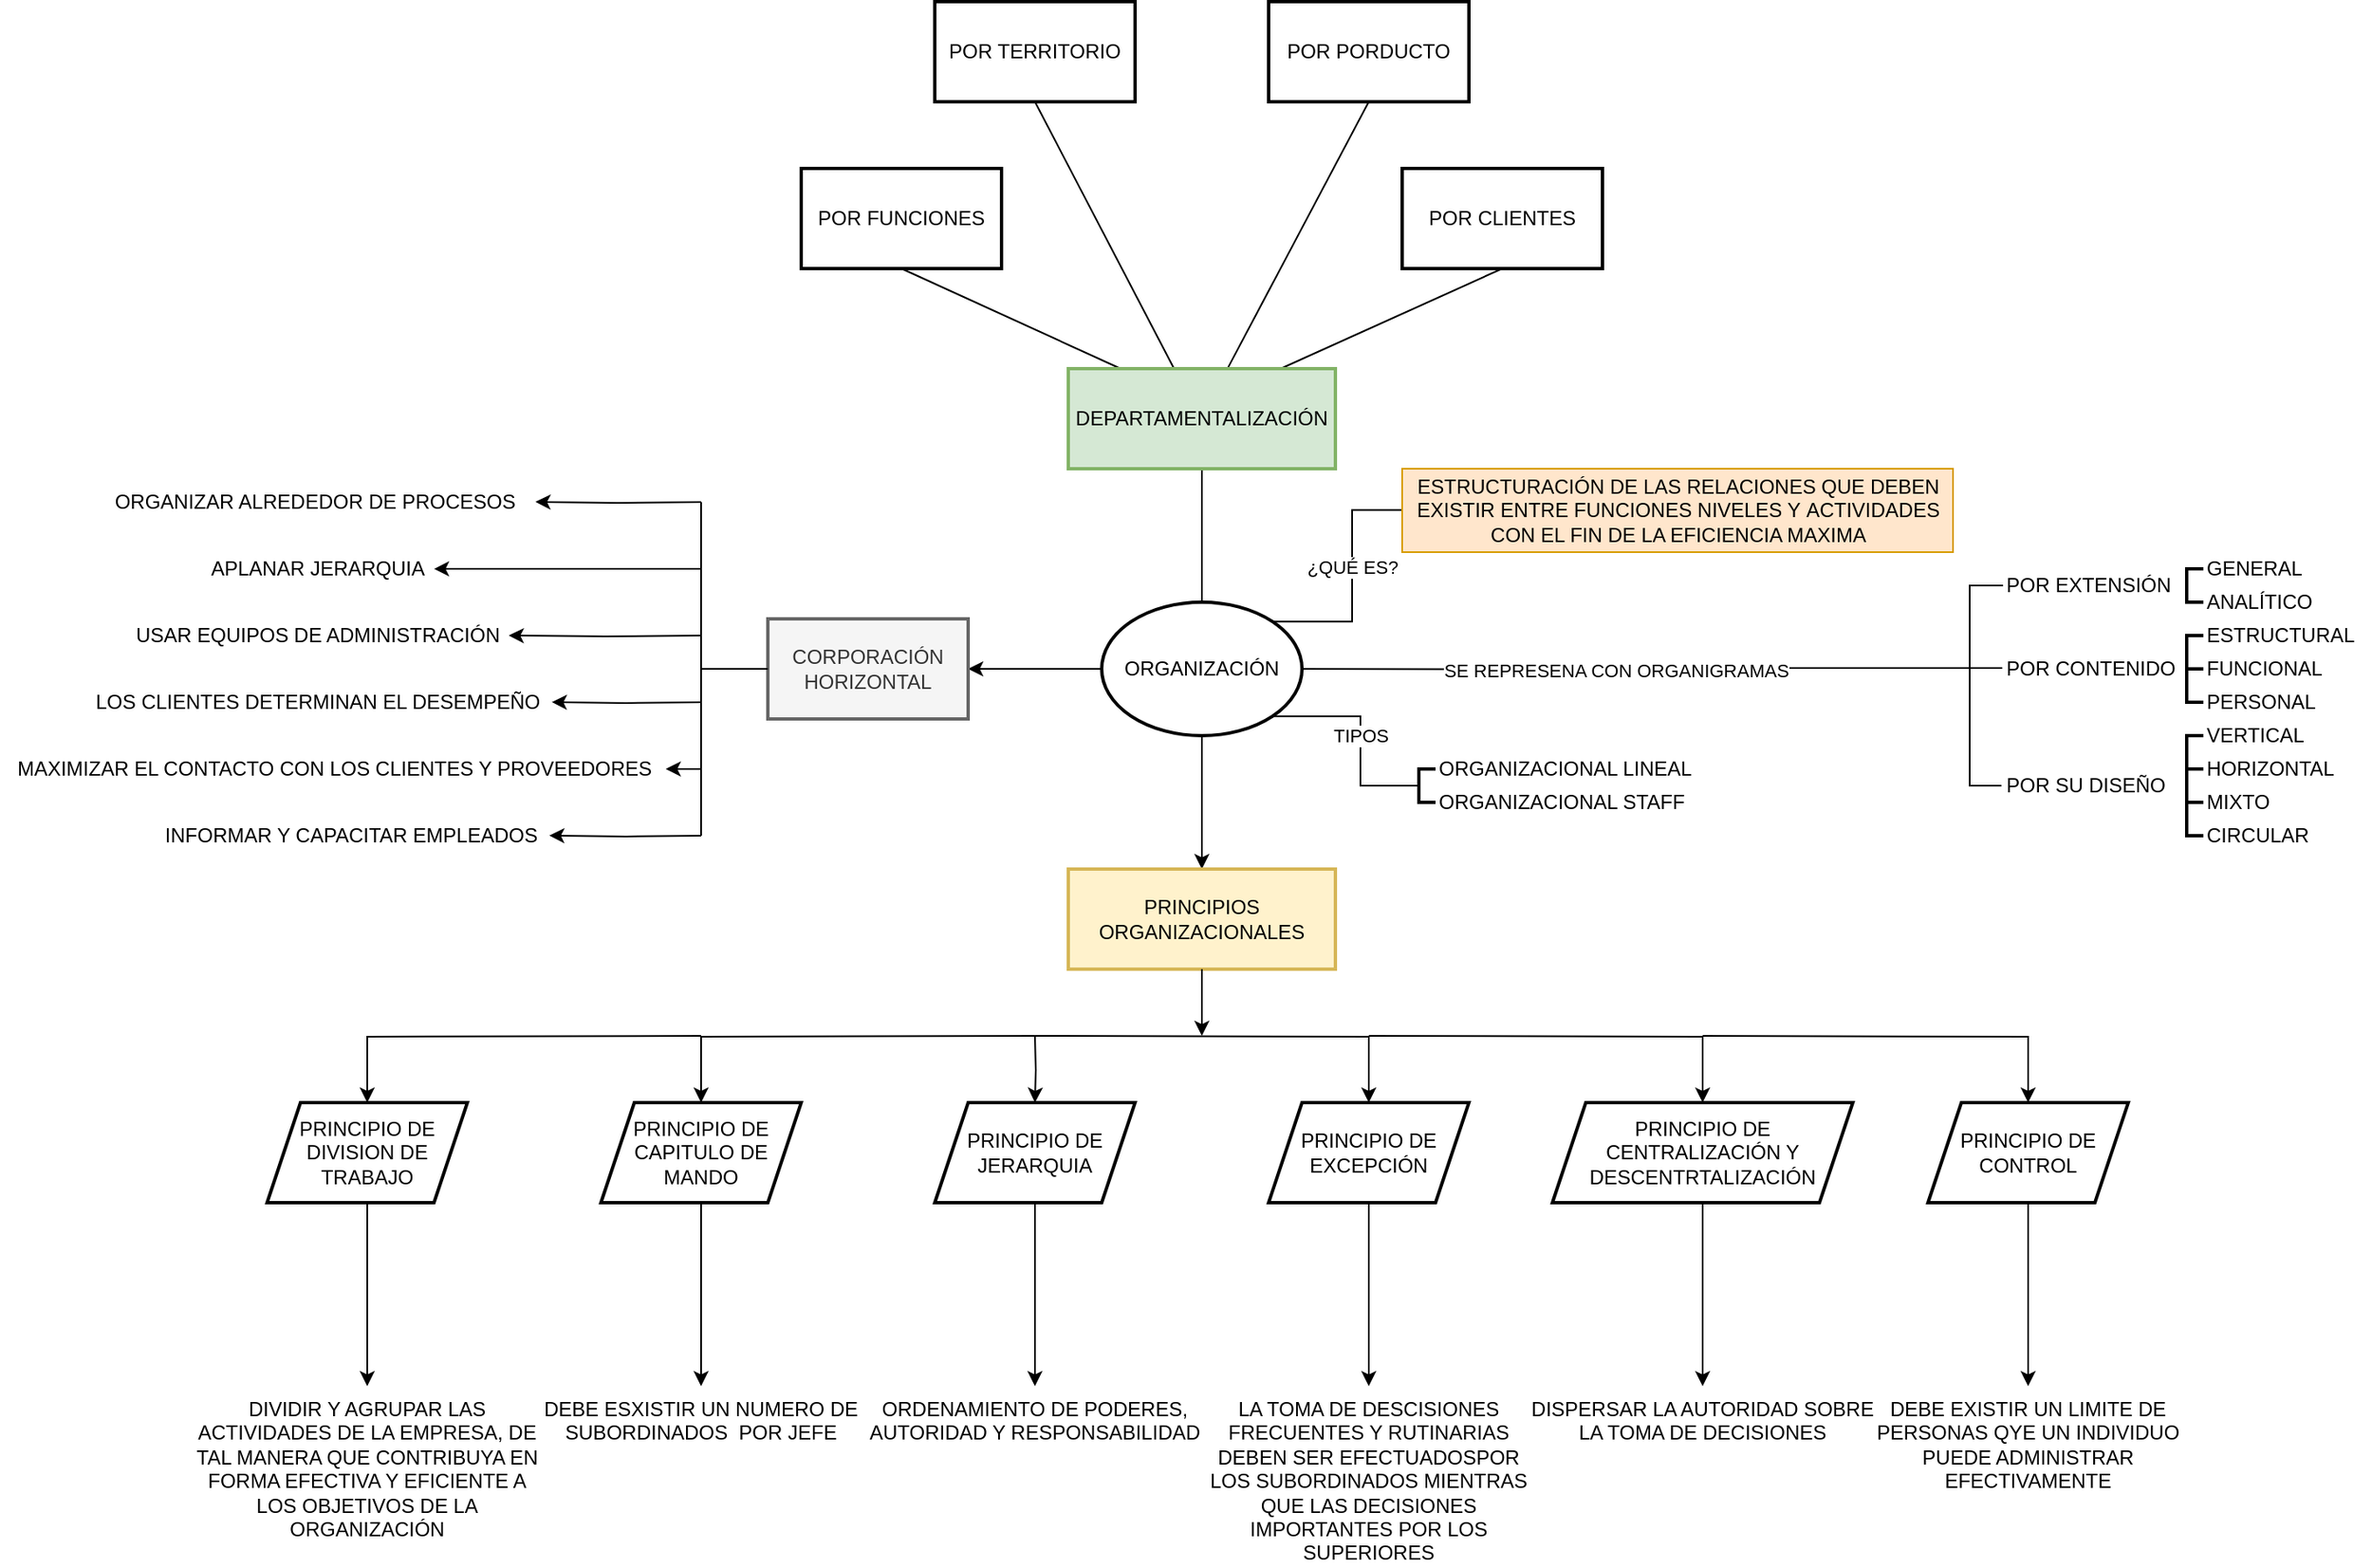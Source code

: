 <mxfile version="17.2.4" type="device"><diagram id="qChoma2xD2ARtEHoAhxp" name="Page-1"><mxGraphModel dx="2297" dy="2022" grid="1" gridSize="10" guides="1" tooltips="1" connect="1" arrows="1" fold="1" page="1" pageScale="1" pageWidth="850" pageHeight="1100" math="0" shadow="0"><root><mxCell id="0"/><mxCell id="1" parent="0"/><mxCell id="bBhGJapWmwivbdk2qNQ0-3" value="" style="edgeStyle=orthogonalEdgeStyle;rounded=0;orthogonalLoop=1;jettySize=auto;html=1;" edge="1" parent="1" source="bBhGJapWmwivbdk2qNQ0-1" target="bBhGJapWmwivbdk2qNQ0-2"><mxGeometry relative="1" as="geometry"/></mxCell><mxCell id="bBhGJapWmwivbdk2qNQ0-35" value="" style="edgeStyle=orthogonalEdgeStyle;rounded=0;orthogonalLoop=1;jettySize=auto;html=1;" edge="1" parent="1" source="bBhGJapWmwivbdk2qNQ0-1" target="bBhGJapWmwivbdk2qNQ0-34"><mxGeometry relative="1" as="geometry"/></mxCell><mxCell id="bBhGJapWmwivbdk2qNQ0-55" value="" style="edgeStyle=orthogonalEdgeStyle;rounded=0;orthogonalLoop=1;jettySize=auto;html=1;endArrow=none;endFill=0;" edge="1" parent="1" source="bBhGJapWmwivbdk2qNQ0-1" target="bBhGJapWmwivbdk2qNQ0-54"><mxGeometry relative="1" as="geometry"/></mxCell><mxCell id="bBhGJapWmwivbdk2qNQ0-64" style="edgeStyle=orthogonalEdgeStyle;rounded=0;orthogonalLoop=1;jettySize=auto;html=1;exitX=0.855;exitY=0.145;exitDx=0;exitDy=0;exitPerimeter=0;endArrow=none;endFill=0;entryX=-0.001;entryY=0.496;entryDx=0;entryDy=0;entryPerimeter=0;" edge="1" parent="1" source="bBhGJapWmwivbdk2qNQ0-1" target="bBhGJapWmwivbdk2qNQ0-66"><mxGeometry relative="1" as="geometry"><mxPoint x="640" y="200" as="targetPoint"/></mxGeometry></mxCell><mxCell id="bBhGJapWmwivbdk2qNQ0-65" value="¿QUÉ ES?" style="edgeLabel;html=1;align=center;verticalAlign=middle;resizable=0;points=[];" vertex="1" connectable="0" parent="bBhGJapWmwivbdk2qNQ0-64"><mxGeometry x="-0.28" y="-3" relative="1" as="geometry"><mxPoint x="-3" y="-28" as="offset"/></mxGeometry></mxCell><mxCell id="bBhGJapWmwivbdk2qNQ0-68" value="" style="edgeStyle=orthogonalEdgeStyle;rounded=0;orthogonalLoop=1;jettySize=auto;html=1;endArrow=none;endFill=0;entryX=-0.004;entryY=0.475;entryDx=0;entryDy=0;entryPerimeter=0;" edge="1" parent="1" target="bBhGJapWmwivbdk2qNQ0-72"><mxGeometry relative="1" as="geometry"><mxPoint x="580" y="280" as="sourcePoint"/><mxPoint x="930" y="280" as="targetPoint"/></mxGeometry></mxCell><mxCell id="bBhGJapWmwivbdk2qNQ0-69" value="SE REPRESENA CON ORGANIGRAMAS" style="edgeLabel;html=1;align=center;verticalAlign=middle;resizable=0;points=[];" vertex="1" connectable="0" parent="bBhGJapWmwivbdk2qNQ0-68"><mxGeometry x="-0.279" relative="1" as="geometry"><mxPoint x="36" as="offset"/></mxGeometry></mxCell><mxCell id="bBhGJapWmwivbdk2qNQ0-91" style="edgeStyle=orthogonalEdgeStyle;rounded=0;orthogonalLoop=1;jettySize=auto;html=1;exitX=0.855;exitY=0.855;exitDx=0;exitDy=0;exitPerimeter=0;endArrow=none;endFill=0;strokeWidth=1;entryX=0;entryY=0.5;entryDx=0;entryDy=0;entryPerimeter=0;" edge="1" parent="1" source="bBhGJapWmwivbdk2qNQ0-1" target="bBhGJapWmwivbdk2qNQ0-97"><mxGeometry relative="1" as="geometry"><mxPoint x="640" y="380" as="targetPoint"/></mxGeometry></mxCell><mxCell id="bBhGJapWmwivbdk2qNQ0-98" value="TIPOS" style="edgeLabel;html=1;align=center;verticalAlign=middle;resizable=0;points=[];" vertex="1" connectable="0" parent="bBhGJapWmwivbdk2qNQ0-91"><mxGeometry x="-0.013" relative="1" as="geometry"><mxPoint as="offset"/></mxGeometry></mxCell><mxCell id="bBhGJapWmwivbdk2qNQ0-1" value="ORGANIZACIÓN" style="strokeWidth=2;html=1;shape=mxgraph.flowchart.start_1;whiteSpace=wrap;" vertex="1" parent="1"><mxGeometry x="460" y="240" width="120" height="80" as="geometry"/></mxCell><mxCell id="bBhGJapWmwivbdk2qNQ0-2" value="PRINCIPIOS ORGANIZACIONALES" style="whiteSpace=wrap;html=1;strokeWidth=2;fillColor=#fff2cc;strokeColor=#d6b656;" vertex="1" parent="1"><mxGeometry x="440" y="400" width="160" height="60" as="geometry"/></mxCell><mxCell id="bBhGJapWmwivbdk2qNQ0-7" value="" style="edgeStyle=orthogonalEdgeStyle;rounded=0;orthogonalLoop=1;jettySize=auto;html=1;entryX=0.5;entryY=0;entryDx=0;entryDy=0;" edge="1" parent="1" source="bBhGJapWmwivbdk2qNQ0-4" target="bBhGJapWmwivbdk2qNQ0-8"><mxGeometry relative="1" as="geometry"><mxPoint x="420" y="720" as="targetPoint"/></mxGeometry></mxCell><mxCell id="bBhGJapWmwivbdk2qNQ0-4" value="PRINCIPIO DE JERARQUIA" style="shape=parallelogram;perimeter=parallelogramPerimeter;whiteSpace=wrap;html=1;fixedSize=1;strokeWidth=2;" vertex="1" parent="1"><mxGeometry x="360" y="540" width="120" height="60" as="geometry"/></mxCell><mxCell id="bBhGJapWmwivbdk2qNQ0-8" value="&lt;div&gt;&lt;span style=&quot;font-family: &amp;#34;helvetica&amp;#34;&quot;&gt;ORDENAMIENTO DE PODERES,&lt;/span&gt;&lt;/div&gt;&lt;span style=&quot;color: rgb(0 , 0 , 0) ; font-family: &amp;#34;helvetica&amp;#34; ; font-size: 12px ; font-style: normal ; font-weight: 400 ; letter-spacing: normal ; text-indent: 0px ; text-transform: none ; word-spacing: 0px ; background-color: rgb(248 , 249 , 250) ; display: inline ; float: none&quot;&gt;&lt;div&gt;AUTORIDAD Y RESPONSABILIDAD&lt;/div&gt;&lt;/span&gt;" style="text;whiteSpace=wrap;html=1;align=center;" vertex="1" parent="1"><mxGeometry x="315" y="710" width="210" height="40" as="geometry"/></mxCell><mxCell id="bBhGJapWmwivbdk2qNQ0-9" value="" style="edgeStyle=orthogonalEdgeStyle;rounded=0;orthogonalLoop=1;jettySize=auto;html=1;entryX=0.5;entryY=0;entryDx=0;entryDy=0;" edge="1" parent="1" source="bBhGJapWmwivbdk2qNQ0-10" target="bBhGJapWmwivbdk2qNQ0-11"><mxGeometry relative="1" as="geometry"><mxPoint x="215" y="720" as="targetPoint"/></mxGeometry></mxCell><mxCell id="bBhGJapWmwivbdk2qNQ0-10" value="PRINCIPIO DE CAPITULO DE MANDO" style="shape=parallelogram;perimeter=parallelogramPerimeter;whiteSpace=wrap;html=1;fixedSize=1;strokeWidth=2;" vertex="1" parent="1"><mxGeometry x="160" y="540" width="120" height="60" as="geometry"/></mxCell><mxCell id="bBhGJapWmwivbdk2qNQ0-11" value="&lt;div&gt;&lt;span&gt;&lt;font face=&quot;helvetica&quot;&gt;DEBE ESXISTIR UN NUMERO DE SUBORDINADOS&amp;nbsp; POR JEFE&lt;/font&gt;&lt;/span&gt;&lt;/div&gt;" style="text;whiteSpace=wrap;html=1;align=center;" vertex="1" parent="1"><mxGeometry x="115" y="710" width="210" height="40" as="geometry"/></mxCell><mxCell id="bBhGJapWmwivbdk2qNQ0-12" value="" style="edgeStyle=orthogonalEdgeStyle;rounded=0;orthogonalLoop=1;jettySize=auto;html=1;entryX=0.5;entryY=0;entryDx=0;entryDy=0;" edge="1" parent="1" target="bBhGJapWmwivbdk2qNQ0-10"><mxGeometry relative="1" as="geometry"><mxPoint x="420" y="500" as="sourcePoint"/><mxPoint x="430" y="550" as="targetPoint"/></mxGeometry></mxCell><mxCell id="bBhGJapWmwivbdk2qNQ0-13" value="" style="edgeStyle=orthogonalEdgeStyle;rounded=0;orthogonalLoop=1;jettySize=auto;html=1;entryX=0.5;entryY=0;entryDx=0;entryDy=0;" edge="1" parent="1" source="bBhGJapWmwivbdk2qNQ0-14" target="bBhGJapWmwivbdk2qNQ0-15"><mxGeometry relative="1" as="geometry"><mxPoint x="25" y="720" as="targetPoint"/></mxGeometry></mxCell><mxCell id="bBhGJapWmwivbdk2qNQ0-14" value="PRINCIPIO DE DIVISION DE TRABAJO" style="shape=parallelogram;perimeter=parallelogramPerimeter;whiteSpace=wrap;html=1;fixedSize=1;strokeWidth=2;" vertex="1" parent="1"><mxGeometry x="-40" y="540" width="120" height="60" as="geometry"/></mxCell><mxCell id="bBhGJapWmwivbdk2qNQ0-15" value="&lt;div&gt;&lt;span&gt;&lt;font face=&quot;helvetica&quot;&gt;DIVIDIR Y AGRUPAR LAS ACTIVIDADES DE LA EMPRESA, DE TAL MANERA QUE CONTRIBUYA EN FORMA EFECTIVA Y EFICIENTE A LOS OBJETIVOS DE LA ORGANIZACIÓN&lt;/font&gt;&lt;/span&gt;&lt;/div&gt;" style="text;whiteSpace=wrap;html=1;align=center;" vertex="1" parent="1"><mxGeometry x="-85" y="710" width="210" height="40" as="geometry"/></mxCell><mxCell id="bBhGJapWmwivbdk2qNQ0-16" value="" style="edgeStyle=orthogonalEdgeStyle;rounded=0;orthogonalLoop=1;jettySize=auto;html=1;entryX=0.5;entryY=0;entryDx=0;entryDy=0;" edge="1" parent="1" target="bBhGJapWmwivbdk2qNQ0-14"><mxGeometry relative="1" as="geometry"><mxPoint x="220" y="500" as="sourcePoint"/><mxPoint x="220" y="550" as="targetPoint"/></mxGeometry></mxCell><mxCell id="bBhGJapWmwivbdk2qNQ0-19" value="" style="edgeStyle=orthogonalEdgeStyle;rounded=0;orthogonalLoop=1;jettySize=auto;html=1;entryX=0.5;entryY=0;entryDx=0;entryDy=0;" edge="1" parent="1" target="bBhGJapWmwivbdk2qNQ0-21"><mxGeometry relative="1" as="geometry"><mxPoint x="420" y="500" as="sourcePoint"/><mxPoint x="585" y="540.0" as="targetPoint"/></mxGeometry></mxCell><mxCell id="bBhGJapWmwivbdk2qNQ0-20" value="" style="edgeStyle=orthogonalEdgeStyle;rounded=0;orthogonalLoop=1;jettySize=auto;html=1;entryX=0.5;entryY=0;entryDx=0;entryDy=0;" edge="1" parent="1" source="bBhGJapWmwivbdk2qNQ0-21" target="bBhGJapWmwivbdk2qNQ0-22"><mxGeometry relative="1" as="geometry"><mxPoint x="620" y="720" as="targetPoint"/></mxGeometry></mxCell><mxCell id="bBhGJapWmwivbdk2qNQ0-21" value="PRINCIPIO DE EXCEPCIÓN" style="shape=parallelogram;perimeter=parallelogramPerimeter;whiteSpace=wrap;html=1;fixedSize=1;strokeWidth=2;" vertex="1" parent="1"><mxGeometry x="560" y="540" width="120" height="60" as="geometry"/></mxCell><mxCell id="bBhGJapWmwivbdk2qNQ0-22" value="&lt;div&gt;&lt;span&gt;&lt;font face=&quot;helvetica&quot;&gt;LA TOMA DE DESCISIONES FRECUENTES Y RUTINARIAS DEBEN SER EFECTUADOSPOR LOS SUBORDINADOS MIENTRAS QUE LAS DECISIONES IMPORTANTES POR LOS SUPERIORES&lt;/font&gt;&lt;/span&gt;&lt;/div&gt;" style="text;whiteSpace=wrap;html=1;align=center;" vertex="1" parent="1"><mxGeometry x="515" y="710" width="210" height="40" as="geometry"/></mxCell><mxCell id="bBhGJapWmwivbdk2qNQ0-23" value="" style="edgeStyle=orthogonalEdgeStyle;rounded=0;orthogonalLoop=1;jettySize=auto;html=1;entryX=0.5;entryY=0;entryDx=0;entryDy=0;" edge="1" parent="1" source="bBhGJapWmwivbdk2qNQ0-24" target="bBhGJapWmwivbdk2qNQ0-25"><mxGeometry relative="1" as="geometry"><mxPoint x="825" y="720" as="targetPoint"/></mxGeometry></mxCell><mxCell id="bBhGJapWmwivbdk2qNQ0-24" value="PRINCIPIO DE CENTRALIZACIÓN Y DESCENTRTALIZACIÓN" style="shape=parallelogram;perimeter=parallelogramPerimeter;whiteSpace=wrap;html=1;fixedSize=1;strokeWidth=2;" vertex="1" parent="1"><mxGeometry x="730" y="540" width="180" height="60" as="geometry"/></mxCell><mxCell id="bBhGJapWmwivbdk2qNQ0-25" value="&lt;div&gt;&lt;span&gt;&lt;font face=&quot;helvetica&quot;&gt;DISPERSAR LA AUTORIDAD SOBRE LA TOMA DE DECISIONES&lt;/font&gt;&lt;/span&gt;&lt;/div&gt;" style="text;whiteSpace=wrap;html=1;align=center;" vertex="1" parent="1"><mxGeometry x="715" y="710" width="210" height="40" as="geometry"/></mxCell><mxCell id="bBhGJapWmwivbdk2qNQ0-26" value="" style="edgeStyle=orthogonalEdgeStyle;rounded=0;orthogonalLoop=1;jettySize=auto;html=1;entryX=0.5;entryY=0;entryDx=0;entryDy=0;" edge="1" parent="1" target="bBhGJapWmwivbdk2qNQ0-24"><mxGeometry relative="1" as="geometry"><mxPoint x="620" y="500" as="sourcePoint"/><mxPoint x="630" y="550.0" as="targetPoint"/></mxGeometry></mxCell><mxCell id="bBhGJapWmwivbdk2qNQ0-28" value="" style="edgeStyle=orthogonalEdgeStyle;rounded=0;orthogonalLoop=1;jettySize=auto;html=1;entryX=0.5;entryY=0;entryDx=0;entryDy=0;" edge="1" parent="1" source="bBhGJapWmwivbdk2qNQ0-29" target="bBhGJapWmwivbdk2qNQ0-30"><mxGeometry relative="1" as="geometry"><mxPoint x="1015" y="720" as="targetPoint"/></mxGeometry></mxCell><mxCell id="bBhGJapWmwivbdk2qNQ0-29" value="PRINCIPIO DE CONTROL" style="shape=parallelogram;perimeter=parallelogramPerimeter;whiteSpace=wrap;html=1;fixedSize=1;strokeWidth=2;" vertex="1" parent="1"><mxGeometry x="955" y="540" width="120" height="60" as="geometry"/></mxCell><mxCell id="bBhGJapWmwivbdk2qNQ0-30" value="&lt;div&gt;&lt;font face=&quot;helvetica&quot;&gt;DEBE EXISTIR UN LIMITE DE PERSONAS QYE UN INDIVIDUO PUEDE ADMINISTRAR EFECTIVAMENTE&lt;/font&gt;&lt;/div&gt;" style="text;whiteSpace=wrap;html=1;align=center;" vertex="1" parent="1"><mxGeometry x="910" y="710" width="210" height="40" as="geometry"/></mxCell><mxCell id="bBhGJapWmwivbdk2qNQ0-31" value="" style="edgeStyle=orthogonalEdgeStyle;rounded=0;orthogonalLoop=1;jettySize=auto;html=1;entryX=0.5;entryY=0;entryDx=0;entryDy=0;" edge="1" parent="1" target="bBhGJapWmwivbdk2qNQ0-29"><mxGeometry relative="1" as="geometry"><mxPoint x="820" y="500" as="sourcePoint"/><mxPoint x="830" y="550" as="targetPoint"/></mxGeometry></mxCell><mxCell id="bBhGJapWmwivbdk2qNQ0-32" value="" style="edgeStyle=orthogonalEdgeStyle;rounded=0;orthogonalLoop=1;jettySize=auto;html=1;" edge="1" parent="1"><mxGeometry relative="1" as="geometry"><mxPoint x="420" y="500" as="sourcePoint"/><mxPoint x="420" y="540" as="targetPoint"/></mxGeometry></mxCell><mxCell id="bBhGJapWmwivbdk2qNQ0-33" value="" style="edgeStyle=orthogonalEdgeStyle;rounded=0;orthogonalLoop=1;jettySize=auto;html=1;exitX=0.5;exitY=1;exitDx=0;exitDy=0;" edge="1" parent="1" source="bBhGJapWmwivbdk2qNQ0-2"><mxGeometry relative="1" as="geometry"><mxPoint x="430" y="470" as="sourcePoint"/><mxPoint x="520" y="500" as="targetPoint"/></mxGeometry></mxCell><mxCell id="bBhGJapWmwivbdk2qNQ0-34" value="CORPORACIÓN HORIZONTAL" style="whiteSpace=wrap;html=1;strokeWidth=2;fillColor=#f5f5f5;fontColor=#333333;strokeColor=#666666;" vertex="1" parent="1"><mxGeometry x="260" y="250" width="120" height="60" as="geometry"/></mxCell><mxCell id="bBhGJapWmwivbdk2qNQ0-36" value="" style="edgeStyle=orthogonalEdgeStyle;rounded=0;orthogonalLoop=1;jettySize=auto;html=1;entryX=1;entryY=0.502;entryDx=0;entryDy=0;entryPerimeter=0;" edge="1" parent="1" target="bBhGJapWmwivbdk2qNQ0-44"><mxGeometry relative="1" as="geometry"><mxPoint x="220" y="220" as="sourcePoint"/><mxPoint x="70.067" y="150.067" as="targetPoint"/><Array as="points"><mxPoint x="220" y="220"/><mxPoint x="220" y="220"/></Array></mxGeometry></mxCell><mxCell id="bBhGJapWmwivbdk2qNQ0-37" value="" style="edgeStyle=orthogonalEdgeStyle;rounded=0;orthogonalLoop=1;jettySize=auto;html=1;entryX=1.003;entryY=0.493;entryDx=0;entryDy=0;entryPerimeter=0;" edge="1" parent="1" target="bBhGJapWmwivbdk2qNQ0-43"><mxGeometry relative="1" as="geometry"><mxPoint x="220" y="180" as="sourcePoint"/><mxPoint x="-129.933" y="150.067" as="targetPoint"/></mxGeometry></mxCell><mxCell id="bBhGJapWmwivbdk2qNQ0-41" value="" style="edgeStyle=orthogonalEdgeStyle;rounded=0;orthogonalLoop=1;jettySize=auto;html=1;entryX=0.999;entryY=0.5;entryDx=0;entryDy=0;entryPerimeter=0;" edge="1" parent="1" target="bBhGJapWmwivbdk2qNQ0-46"><mxGeometry relative="1" as="geometry"><mxPoint x="220" y="260" as="sourcePoint"/><mxPoint x="272.667" y="150" as="targetPoint"/></mxGeometry></mxCell><mxCell id="bBhGJapWmwivbdk2qNQ0-42" value="" style="edgeStyle=orthogonalEdgeStyle;rounded=0;orthogonalLoop=1;jettySize=auto;html=1;exitX=0;exitY=0.5;exitDx=0;exitDy=0;endArrow=none;endFill=0;" edge="1" parent="1" source="bBhGJapWmwivbdk2qNQ0-34"><mxGeometry relative="1" as="geometry"><mxPoint x="250" y="280" as="sourcePoint"/><mxPoint x="220" y="280" as="targetPoint"/></mxGeometry></mxCell><mxCell id="bBhGJapWmwivbdk2qNQ0-43" value="ORGANIZAR ALREDEDOR DE PROCESOS&amp;nbsp;" style="text;html=1;align=center;verticalAlign=middle;resizable=0;points=[];autosize=1;strokeColor=none;fillColor=none;" vertex="1" parent="1"><mxGeometry x="-140" y="170" width="260" height="20" as="geometry"/></mxCell><mxCell id="bBhGJapWmwivbdk2qNQ0-44" value="APLANAR JERARQUIA" style="text;html=1;align=center;verticalAlign=middle;resizable=0;points=[];autosize=1;strokeColor=none;fillColor=none;" vertex="1" parent="1"><mxGeometry x="-80" y="210" width="140" height="20" as="geometry"/></mxCell><mxCell id="bBhGJapWmwivbdk2qNQ0-46" value="USAR EQUIPOS DE ADMINISTRACIÓN" style="text;html=1;align=center;verticalAlign=middle;resizable=0;points=[];autosize=1;strokeColor=none;fillColor=none;" vertex="1" parent="1"><mxGeometry x="-125" y="250" width="230" height="20" as="geometry"/></mxCell><mxCell id="bBhGJapWmwivbdk2qNQ0-47" value="LOS CLIENTES DETERMINAN EL DESEMPEÑO" style="text;html=1;align=center;verticalAlign=middle;resizable=0;points=[];autosize=1;strokeColor=none;fillColor=none;" vertex="1" parent="1"><mxGeometry x="-150" y="290" width="280" height="20" as="geometry"/></mxCell><mxCell id="bBhGJapWmwivbdk2qNQ0-48" value="MAXIMIZAR EL CONTACTO CON LOS CLIENTES Y PROVEEDORES" style="text;html=1;align=center;verticalAlign=middle;resizable=0;points=[];autosize=1;strokeColor=none;fillColor=none;" vertex="1" parent="1"><mxGeometry x="-200" y="330" width="400" height="20" as="geometry"/></mxCell><mxCell id="bBhGJapWmwivbdk2qNQ0-49" value="INFORMAR Y CAPACITAR EMPLEADOS" style="text;html=1;align=center;verticalAlign=middle;resizable=0;points=[];autosize=1;strokeColor=none;fillColor=none;" vertex="1" parent="1"><mxGeometry x="-110" y="370" width="240" height="20" as="geometry"/></mxCell><mxCell id="bBhGJapWmwivbdk2qNQ0-50" value="" style="edgeStyle=orthogonalEdgeStyle;rounded=0;orthogonalLoop=1;jettySize=auto;html=1;entryX=0.996;entryY=0.495;entryDx=0;entryDy=0;entryPerimeter=0;" edge="1" parent="1" target="bBhGJapWmwivbdk2qNQ0-49"><mxGeometry relative="1" as="geometry"><mxPoint x="220" y="380" as="sourcePoint"/><mxPoint x="140" y="370" as="targetPoint"/></mxGeometry></mxCell><mxCell id="bBhGJapWmwivbdk2qNQ0-51" value="" style="edgeStyle=orthogonalEdgeStyle;rounded=0;orthogonalLoop=1;jettySize=auto;html=1;entryX=1.002;entryY=0.495;entryDx=0;entryDy=0;entryPerimeter=0;" edge="1" parent="1" target="bBhGJapWmwivbdk2qNQ0-47"><mxGeometry relative="1" as="geometry"><mxPoint x="220" y="300" as="sourcePoint"/><mxPoint x="150" y="300" as="targetPoint"/></mxGeometry></mxCell><mxCell id="bBhGJapWmwivbdk2qNQ0-52" value="" style="edgeStyle=orthogonalEdgeStyle;rounded=0;orthogonalLoop=1;jettySize=auto;html=1;entryX=0.997;entryY=0.495;entryDx=0;entryDy=0;entryPerimeter=0;" edge="1" parent="1" target="bBhGJapWmwivbdk2qNQ0-48"><mxGeometry relative="1" as="geometry"><mxPoint x="220" y="340" as="sourcePoint"/><mxPoint x="200" y="339.63" as="targetPoint"/></mxGeometry></mxCell><mxCell id="bBhGJapWmwivbdk2qNQ0-53" value="" style="edgeStyle=orthogonalEdgeStyle;rounded=0;orthogonalLoop=1;jettySize=auto;html=1;endArrow=none;endFill=0;" edge="1" parent="1"><mxGeometry relative="1" as="geometry"><mxPoint x="220" y="380" as="sourcePoint"/><mxPoint x="220" y="180" as="targetPoint"/><Array as="points"><mxPoint x="220" y="190"/></Array></mxGeometry></mxCell><mxCell id="bBhGJapWmwivbdk2qNQ0-60" style="rounded=0;orthogonalLoop=1;jettySize=auto;html=1;exitX=0.196;exitY=0;exitDx=0;exitDy=0;entryX=0.5;entryY=1;entryDx=0;entryDy=0;endArrow=none;endFill=0;exitPerimeter=0;" edge="1" parent="1" source="bBhGJapWmwivbdk2qNQ0-54" target="bBhGJapWmwivbdk2qNQ0-56"><mxGeometry relative="1" as="geometry"/></mxCell><mxCell id="bBhGJapWmwivbdk2qNQ0-61" style="rounded=0;orthogonalLoop=1;jettySize=auto;html=1;exitX=0.795;exitY=0;exitDx=0;exitDy=0;entryX=0.5;entryY=1;entryDx=0;entryDy=0;endArrow=none;endFill=0;exitPerimeter=0;" edge="1" parent="1" source="bBhGJapWmwivbdk2qNQ0-54" target="bBhGJapWmwivbdk2qNQ0-59"><mxGeometry relative="1" as="geometry"/></mxCell><mxCell id="bBhGJapWmwivbdk2qNQ0-62" style="rounded=0;orthogonalLoop=1;jettySize=auto;html=1;exitX=0.398;exitY=0.011;exitDx=0;exitDy=0;entryX=0.5;entryY=1;entryDx=0;entryDy=0;endArrow=none;endFill=0;exitPerimeter=0;" edge="1" parent="1" source="bBhGJapWmwivbdk2qNQ0-54" target="bBhGJapWmwivbdk2qNQ0-57"><mxGeometry relative="1" as="geometry"/></mxCell><mxCell id="bBhGJapWmwivbdk2qNQ0-63" style="rounded=0;orthogonalLoop=1;jettySize=auto;html=1;exitX=0.597;exitY=-0.005;exitDx=0;exitDy=0;entryX=0.5;entryY=1;entryDx=0;entryDy=0;endArrow=none;endFill=0;exitPerimeter=0;" edge="1" parent="1" source="bBhGJapWmwivbdk2qNQ0-54" target="bBhGJapWmwivbdk2qNQ0-58"><mxGeometry relative="1" as="geometry"/></mxCell><mxCell id="bBhGJapWmwivbdk2qNQ0-54" value="DEPARTAMENTALIZACIÓN" style="whiteSpace=wrap;html=1;strokeWidth=2;fillColor=#d5e8d4;strokeColor=#82b366;" vertex="1" parent="1"><mxGeometry x="440" y="100" width="160" height="60" as="geometry"/></mxCell><mxCell id="bBhGJapWmwivbdk2qNQ0-56" value="POR FUNCIONES" style="whiteSpace=wrap;html=1;strokeWidth=2;" vertex="1" parent="1"><mxGeometry x="280" y="-20" width="120" height="60" as="geometry"/></mxCell><mxCell id="bBhGJapWmwivbdk2qNQ0-57" value="POR TERRITORIO" style="whiteSpace=wrap;html=1;strokeWidth=2;" vertex="1" parent="1"><mxGeometry x="360" y="-120" width="120" height="60" as="geometry"/></mxCell><mxCell id="bBhGJapWmwivbdk2qNQ0-58" value="POR PORDUCTO" style="whiteSpace=wrap;html=1;strokeWidth=2;" vertex="1" parent="1"><mxGeometry x="560" y="-120" width="120" height="60" as="geometry"/></mxCell><mxCell id="bBhGJapWmwivbdk2qNQ0-59" value="POR CLIENTES" style="whiteSpace=wrap;html=1;strokeWidth=2;" vertex="1" parent="1"><mxGeometry x="640" y="-20" width="120" height="60" as="geometry"/></mxCell><mxCell id="bBhGJapWmwivbdk2qNQ0-66" value="ESTRUCTURACIÓN DE LAS RELACIONES QUE DEBEN &lt;br&gt;EXISTIR ENTRE FUNCIONES NIVELES Y&amp;nbsp;ACTIVIDADES &lt;br&gt;CON EL FIN DE LA EFICIENCIA MAXIMA" style="text;html=1;align=center;verticalAlign=middle;resizable=0;points=[];autosize=1;strokeColor=#d79b00;fillColor=#ffe6cc;" vertex="1" parent="1"><mxGeometry x="640" y="160" width="330" height="50" as="geometry"/></mxCell><mxCell id="bBhGJapWmwivbdk2qNQ0-71" value="POR EXTENSIÓN" style="text;html=1;align=left;verticalAlign=middle;resizable=0;points=[];autosize=1;strokeColor=none;fillColor=none;" vertex="1" parent="1"><mxGeometry x="1000" y="220" width="110" height="20" as="geometry"/></mxCell><mxCell id="bBhGJapWmwivbdk2qNQ0-72" value="POR CONTENIDO" style="text;html=1;align=left;verticalAlign=middle;resizable=0;points=[];autosize=1;strokeColor=none;fillColor=none;" vertex="1" parent="1"><mxGeometry x="1000" y="270" width="120" height="20" as="geometry"/></mxCell><mxCell id="bBhGJapWmwivbdk2qNQ0-73" value="POR SU DISEÑO" style="text;html=1;align=left;verticalAlign=middle;resizable=0;points=[];autosize=1;strokeColor=none;fillColor=none;" vertex="1" parent="1"><mxGeometry x="1000" y="340" width="110" height="20" as="geometry"/></mxCell><mxCell id="bBhGJapWmwivbdk2qNQ0-75" value="" style="edgeStyle=orthogonalEdgeStyle;rounded=0;orthogonalLoop=1;jettySize=auto;html=1;endArrow=none;endFill=0;entryX=-0.009;entryY=0.5;entryDx=0;entryDy=0;entryPerimeter=0;exitX=0;exitY=0.5;exitDx=0;exitDy=0;exitPerimeter=0;" edge="1" parent="1" source="bBhGJapWmwivbdk2qNQ0-71" target="bBhGJapWmwivbdk2qNQ0-73"><mxGeometry relative="1" as="geometry"><mxPoint x="595.24" y="300.5" as="sourcePoint"/><mxPoint x="1014.76" y="300" as="targetPoint"/></mxGeometry></mxCell><mxCell id="bBhGJapWmwivbdk2qNQ0-77" value="GENERAL" style="text;html=1;align=left;verticalAlign=middle;resizable=0;points=[];autosize=1;strokeColor=none;fillColor=none;" vertex="1" parent="1"><mxGeometry x="1120" y="210" width="70" height="20" as="geometry"/></mxCell><mxCell id="bBhGJapWmwivbdk2qNQ0-78" value="ANALÍTICO" style="text;html=1;align=left;verticalAlign=middle;resizable=0;points=[];autosize=1;strokeColor=none;fillColor=none;" vertex="1" parent="1"><mxGeometry x="1120" y="230" width="80" height="20" as="geometry"/></mxCell><mxCell id="bBhGJapWmwivbdk2qNQ0-79" value="" style="strokeWidth=2;html=1;shape=mxgraph.flowchart.annotation_1;align=left;pointerEvents=1;" vertex="1" parent="1"><mxGeometry x="1110" y="220" width="10" height="20" as="geometry"/></mxCell><mxCell id="bBhGJapWmwivbdk2qNQ0-80" value="" style="strokeWidth=2;html=1;shape=mxgraph.flowchart.annotation_1;align=left;pointerEvents=1;" vertex="1" parent="1"><mxGeometry x="1110" y="260" width="10" height="40" as="geometry"/></mxCell><mxCell id="bBhGJapWmwivbdk2qNQ0-81" value="ESTRUCTURAL" style="text;html=1;align=left;verticalAlign=middle;resizable=0;points=[];autosize=1;strokeColor=none;fillColor=none;" vertex="1" parent="1"><mxGeometry x="1120" y="250" width="100" height="20" as="geometry"/></mxCell><mxCell id="bBhGJapWmwivbdk2qNQ0-83" value="PERSONAL" style="text;html=1;align=left;verticalAlign=middle;resizable=0;points=[];autosize=1;strokeColor=none;fillColor=none;" vertex="1" parent="1"><mxGeometry x="1120" y="290" width="80" height="20" as="geometry"/></mxCell><mxCell id="bBhGJapWmwivbdk2qNQ0-85" value="FUNCIONAL" style="text;html=1;align=left;verticalAlign=middle;resizable=0;points=[];autosize=1;strokeColor=none;fillColor=none;" vertex="1" parent="1"><mxGeometry x="1120" y="270" width="80" height="20" as="geometry"/></mxCell><mxCell id="bBhGJapWmwivbdk2qNQ0-92" value="VERTICAL" style="text;html=1;align=left;verticalAlign=middle;resizable=0;points=[];autosize=1;strokeColor=none;fillColor=none;" vertex="1" parent="1"><mxGeometry x="1120" y="310" width="70" height="20" as="geometry"/></mxCell><mxCell id="bBhGJapWmwivbdk2qNQ0-93" value="HORIZONTAL" style="text;html=1;align=left;verticalAlign=middle;resizable=0;points=[];autosize=1;strokeColor=none;fillColor=none;" vertex="1" parent="1"><mxGeometry x="1120" y="330" width="90" height="20" as="geometry"/></mxCell><mxCell id="bBhGJapWmwivbdk2qNQ0-94" value="" style="strokeWidth=2;html=1;shape=mxgraph.flowchart.annotation_1;align=left;pointerEvents=1;" vertex="1" parent="1"><mxGeometry x="1110" y="320" width="10" height="20" as="geometry"/></mxCell><mxCell id="bBhGJapWmwivbdk2qNQ0-95" value="ORGANIZACIONAL LINEAL" style="text;html=1;align=left;verticalAlign=middle;resizable=0;points=[];autosize=1;strokeColor=none;fillColor=none;" vertex="1" parent="1"><mxGeometry x="660" y="330" width="170" height="20" as="geometry"/></mxCell><mxCell id="bBhGJapWmwivbdk2qNQ0-96" value="ORGANIZACIONAL STAFF" style="text;html=1;align=left;verticalAlign=middle;resizable=0;points=[];autosize=1;strokeColor=none;fillColor=none;" vertex="1" parent="1"><mxGeometry x="660" y="350" width="160" height="20" as="geometry"/></mxCell><mxCell id="bBhGJapWmwivbdk2qNQ0-97" value="" style="strokeWidth=2;html=1;shape=mxgraph.flowchart.annotation_1;align=left;pointerEvents=1;" vertex="1" parent="1"><mxGeometry x="650" y="340" width="10" height="20" as="geometry"/></mxCell><mxCell id="bBhGJapWmwivbdk2qNQ0-99" value="MIXTO" style="text;html=1;align=left;verticalAlign=middle;resizable=0;points=[];autosize=1;strokeColor=none;fillColor=none;" vertex="1" parent="1"><mxGeometry x="1120" y="350" width="50" height="20" as="geometry"/></mxCell><mxCell id="bBhGJapWmwivbdk2qNQ0-100" value="CIRCULAR" style="text;html=1;align=left;verticalAlign=middle;resizable=0;points=[];autosize=1;strokeColor=none;fillColor=none;" vertex="1" parent="1"><mxGeometry x="1120" y="370" width="80" height="20" as="geometry"/></mxCell><mxCell id="bBhGJapWmwivbdk2qNQ0-101" value="" style="strokeWidth=2;html=1;shape=mxgraph.flowchart.annotation_1;align=left;pointerEvents=1;" vertex="1" parent="1"><mxGeometry x="1110" y="360" width="10" height="20" as="geometry"/></mxCell><mxCell id="bBhGJapWmwivbdk2qNQ0-102" value="" style="endArrow=none;html=1;rounded=0;exitX=0;exitY=0.5;exitDx=0;exitDy=0;exitPerimeter=0;entryX=1;entryY=0.5;entryDx=0;entryDy=0;entryPerimeter=0;strokeWidth=2;" edge="1" parent="1"><mxGeometry width="50" height="50" relative="1" as="geometry"><mxPoint x="1110" y="280" as="sourcePoint"/><mxPoint x="1120" y="280" as="targetPoint"/></mxGeometry></mxCell><mxCell id="bBhGJapWmwivbdk2qNQ0-103" value="" style="endArrow=none;html=1;rounded=0;exitX=0;exitY=1;exitDx=0;exitDy=0;exitPerimeter=0;entryX=0;entryY=0;entryDx=0;entryDy=0;entryPerimeter=0;strokeWidth=2;" edge="1" parent="1" source="bBhGJapWmwivbdk2qNQ0-94" target="bBhGJapWmwivbdk2qNQ0-101"><mxGeometry width="50" height="50" relative="1" as="geometry"><mxPoint x="1120" y="290" as="sourcePoint"/><mxPoint x="1130" y="290" as="targetPoint"/></mxGeometry></mxCell></root></mxGraphModel></diagram></mxfile>